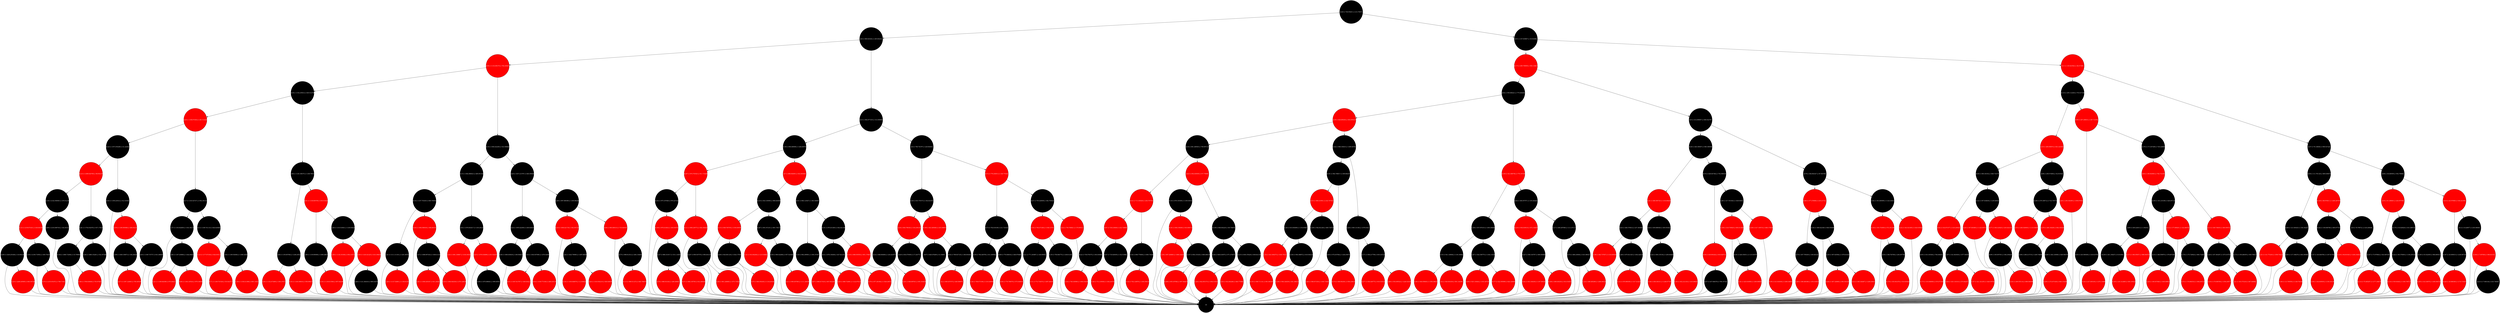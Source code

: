 digraph G{
	node [margin=0 fontcolor=white fontsize=12 width=0.5 shape=circle style=filled]
	edge [fontcolor=grey fontsize=10]
	nil [fillcolor=black fixedsize=shape label="nil" width=2]
	219 [fillcolor=red fixedsize=shape label="id:219 x=2289.205905 y=683.567486" width=3]
	205 -> 219
	219 -> nil
	205 [fillcolor=black fixedsize=shape label="id:205 x=2329.251648 y=16.056146" width=3]
	133 -> 205
	205 -> nil
	270 [fillcolor=red fixedsize=shape label="id:270 x=2155.051872 y=789.715014" width=3]
	150 -> 270
	270 -> nil
	150 [fillcolor=black fixedsize=shape label="id:150 x=2156.718552 y=450.754039" width=3]
	133 -> 150
	150 -> nil
	133 [fillcolor=red fixedsize=shape label="id:133 x=2159.873431 y=436.661599" width=3]
	136 -> 133
	209 [fillcolor=black fixedsize=shape label="id:209 x=2103.699736 y=192.453315" width=3]
	136 -> 209
	209 -> nil
	136 [fillcolor=black fixedsize=shape label="id:136 x=2142.506583 y=276.512198" width=3]
	214 -> 136
	186 [fillcolor=red fixedsize=shape label="id:186 x=1796.636849 y=703.974954" width=3]
	194 -> 186
	186 -> nil
	194 [fillcolor=black fixedsize=shape label="id:194 x=1868.732082 y=33.799664" width=3]
	261 -> 194
	194 -> nil
	246 [fillcolor=black fixedsize=shape label="id:246 x=1680.152261 y=521.971869" width=3]
	261 -> 246
	246 -> nil
	261 [fillcolor=black fixedsize=shape label="id:261 x=1754.032078 y=537.178438" width=3]
	214 -> 261
	214 [fillcolor=red fixedsize=shape label="id:214 x=2089.820766 y=98.952197" width=3]
	223 -> 214
	217 [fillcolor=red fixedsize=shape label="id:217 x=1397.124963 y=765.405450" width=3]
	199 -> 217
	217 -> nil
	199 [fillcolor=black fixedsize=shape label="id:199 x=1649.156873 y=194.294440" width=3]
	278 -> 199
	199 -> nil
	40 [fillcolor=black fixedsize=shape label="id:40 x=1199.715737 y=631.496807" width=3]
	278 -> 40
	40 -> nil
	278 [fillcolor=red fixedsize=shape label="id:278 x=1395.900986 y=498.932163" width=3]
	64 -> 278
	64 [fillcolor=black fixedsize=shape label="id:64 x=1199.225412 y=52.333545" width=3]
	223 -> 64
	64 -> nil
	223 [fillcolor=black fixedsize=shape label="id:223 x=1673.054288 y=41.224541" width=3]
	26 -> 223
	221 [fillcolor=red fixedsize=shape label="id:221 x=1189.644389 y=974.844317" width=3]
	266 -> 221
	221 -> nil
	260 [fillcolor=red fixedsize=shape label="id:260 x=1184.145524 y=979.180056" width=3]
	266 -> 260
	260 -> nil
	266 [fillcolor=black fixedsize=shape label="id:266 x=1187.436864 y=1442.894512" width=3]
	137 -> 266
	137 [fillcolor=black fixedsize=shape label="id:137 x=1193.924850 y=1541.961724" width=3]
	17 -> 137
	137 -> nil
	123 [fillcolor=red fixedsize=shape label="id:123 x=1177.673302 y=824.935119" width=3]
	3 -> 123
	123 -> nil
	71 [fillcolor=red fixedsize=shape label="id:71 x=1169.701528 y=510.823717" width=3]
	192 -> 71
	71 -> nil
	156 [fillcolor=red fixedsize=shape label="id:156 x=1158.411896 y=805.130162" width=3]
	192 -> 156
	156 -> nil
	192 [fillcolor=black fixedsize=shape label="id:192 x=1169.544082 y=1398.325498" width=3]
	3 -> 192
	3 [fillcolor=black fixedsize=shape label="id:3 x=1169.741118 y=644.620699" width=3]
	17 -> 3
	17 [fillcolor=black fixedsize=shape label="id:17 x=1183.527271 y=592.391313" width=3]
	26 -> 17
	26 [fillcolor=red fixedsize=shape label="id:26 x=1198.973834 y=281.512429" width=3]
	38 -> 26
	236 [fillcolor=red fixedsize=shape label="id:236 x=1152.473499 y=1561.670719" width=3]
	268 -> 236
	236 -> nil
	103 [fillcolor=red fixedsize=shape label="id:103 x=1148.308816 y=556.999279" width=3]
	268 -> 103
	103 -> nil
	268 [fillcolor=black fixedsize=shape label="id:268 x=1150.807682 y=1246.205428" width=3]
	264 -> 268
	130 [fillcolor=red fixedsize=shape label="id:130 x=1139.613584 y=857.642268" width=3]
	189 -> 130
	130 -> nil
	189 [fillcolor=black fixedsize=shape label="id:189 x=1139.856566 y=1006.288379" width=3]
	81 -> 189
	189 -> nil
	256 [fillcolor=red fixedsize=shape label="id:256 x=1134.333364 y=854.318745" width=3]
	238 -> 256
	256 -> nil
	240 [fillcolor=black fixedsize=shape label="id:240 x=1121.292416 y=969.434793" width=3]
	69 -> 240
	240 -> nil
	69 [fillcolor=red fixedsize=shape label="id:69 x=1126.321225 y=410.196454" width=3]
	238 -> 69
	69 -> nil
	238 [fillcolor=black fixedsize=shape label="id:238 x=1133.518541 y=1439.000289" width=3]
	81 -> 238
	81 [fillcolor=red fixedsize=shape label="id:81 x=1138.600709 y=436.010440" width=3]
	264 -> 81
	264 [fillcolor=black fixedsize=shape label="id:264 x=1145.198375 y=1189.799316" width=3]
	38 -> 264
	38 [fillcolor=black fixedsize=shape label="id:38 x=1154.235614 y=645.512788" width=3]
	66 -> 38
	129 [fillcolor=red fixedsize=shape label="id:129 x=1115.724891 y=1158.913915" width=3]
	141 -> 129
	129 -> nil
	141 [fillcolor=black fixedsize=shape label="id:141 x=1111.111161 y=1201.667614" width=3]
	18 -> 141
	141 -> nil
	251 [fillcolor=red fixedsize=shape label="id:251 x=1094.445347 y=831.202827" width=3]
	127 -> 251
	251 -> nil
	30 [fillcolor=red fixedsize=shape label="id:30 x=1084.942529 y=279.128038" width=3]
	127 -> 30
	30 -> nil
	127 [fillcolor=black fixedsize=shape label="id:127 x=1088.907434 y=1049.413244" width=3]
	234 -> 127
	234 [fillcolor=red fixedsize=shape label="id:234 x=1094.586038 y=988.881551" width=3]
	18 -> 234
	234 -> nil
	18 [fillcolor=black fixedsize=shape label="id:18 x=1107.753435 y=600.700052" width=3]
	15 -> 18
	228 [fillcolor=red fixedsize=shape label="id:228 x=1081.338667 y=1018.393462" width=3]
	204 -> 228
	228 -> nil
	258 [fillcolor=black fixedsize=shape label="id:258 x=1070.696041 y=995.655511" width=3]
	25 -> 258
	258 -> nil
	25 [fillcolor=red fixedsize=shape label="id:25 x=1076.534699 y=253.542837" width=3]
	204 -> 25
	25 -> nil
	204 [fillcolor=black fixedsize=shape label="id:204 x=1076.643417 y=1183.281276" width=3]
	15 -> 204
	15 [fillcolor=black fixedsize=shape label="id:15 x=1082.866023 y=485.051343" width=3]
	19 -> 15
	60 [fillcolor=black fixedsize=shape label="id:60 x=1060.639430 y=169.594837" width=3]
	24 -> 60
	60 -> nil
	91 [fillcolor=red fixedsize=shape label="id:91 x=1047.813767 y=349.634212" width=3]
	143 -> 91
	91 -> nil
	54 [fillcolor=red fixedsize=shape label="id:54 x=1039.771036 y=298.435130" width=3]
	143 -> 54
	54 -> nil
	143 [fillcolor=black fixedsize=shape label="id:143 x=1043.937085 y=1476.526942" width=3]
	24 -> 143
	24 [fillcolor=black fixedsize=shape label="id:24 x=1055.422565 y=208.640816" width=3]
	20 -> 24
	102 [fillcolor=red fixedsize=shape label="id:102 x=1030.848076 y=12.404622" width=3]
	244 -> 102
	102 -> nil
	243 [fillcolor=red fixedsize=shape label="id:243 x=1018.592219 y=929.408050" width=3]
	244 -> 243
	243 -> nil
	244 [fillcolor=black fixedsize=shape label="id:244 x=1024.790963 y=1497.665946" width=3]
	16 -> 244
	16 [fillcolor=red fixedsize=shape label="id:16 x=1008.421739 y=592.567183" width=3]
	206 -> 16
	16 -> nil
	113 [fillcolor=red fixedsize=shape label="id:113 x=989.511272 y=845.786076" width=3]
	75 -> 113
	113 -> nil
	75 [fillcolor=black fixedsize=shape label="id:75 x=989.812512 y=284.134408" width=3]
	80 -> 75
	75 -> nil
	80 [fillcolor=red fixedsize=shape label="id:80 x=990.069310 y=735.929197" width=3]
	206 -> 80
	80 -> nil
	206 [fillcolor=black fixedsize=shape label="id:206 x=997.869396 y=1305.983468" width=3]
	20 -> 206
	20 [fillcolor=black fixedsize=shape label="id:20 x=1037.213797 y=446.395846" width=3]
	19 -> 20
	19 [fillcolor=black fixedsize=shape label="id:19 x=1064.422294 y=523.588826" width=3]
	66 -> 19
	66 [fillcolor=red fixedsize=shape label="id:66 x=1118.256176 y=764.204617" width=3]
	6 -> 66
	78 [fillcolor=red fixedsize=shape label="id:78 x=986.914182 y=288.406847" width=3]
	237 -> 78
	78 -> nil
	271 [fillcolor=red fixedsize=shape label="id:271 x=984.105700 y=812.468383" width=3]
	237 -> 271
	271 -> nil
	237 [fillcolor=black fixedsize=shape label="id:237 x=986.331917 y=1511.143954" width=3]
	106 -> 237
	106 [fillcolor=red fixedsize=shape label="id:106 x=979.414632 y=458.936792" width=3]
	252 -> 106
	106 -> nil
	252 [fillcolor=black fixedsize=shape label="id:252 x=975.187848 y=976.227102" width=3]
	257 -> 252
	252 -> nil
	254 [fillcolor=red fixedsize=shape label="id:254 x=961.248665 y=1573.735249" width=3]
	247 -> 254
	254 -> nil
	247 [fillcolor=black fixedsize=shape label="id:247 x=959.547578 y=956.461437" width=3]
	111 -> 247
	247 -> nil
	111 [fillcolor=red fixedsize=shape label="id:111 x=965.236772 y=944.382029" width=3]
	257 -> 111
	111 -> nil
	257 [fillcolor=red fixedsize=shape label="id:257 x=974.791923 y=911.710258" width=3]
	139 -> 257
	275 [fillcolor=red fixedsize=shape label="id:275 x=949.054345 y=1134.291464" width=3]
	249 -> 275
	275 -> nil
	249 [fillcolor=black fixedsize=shape label="id:249 x=924.661129 y=1524.175535" width=3]
	115 -> 249
	249 -> nil
	115 [fillcolor=red fixedsize=shape label="id:115 x=949.765709 y=1539.490554" width=3]
	210 -> 115
	115 -> nil
	121 [fillcolor=red fixedsize=shape label="id:121 x=914.942402 y=1215.848643" width=3]
	267 -> 121
	121 -> nil
	211 [fillcolor=red fixedsize=shape label="id:211 x=900.407083 y=1111.294399" width=3]
	56 -> 211
	211 -> nil
	56 [fillcolor=black fixedsize=shape label="id:56 x=900.022684 y=557.523409" width=3]
	267 -> 56
	56 -> nil
	267 [fillcolor=black fixedsize=shape label="id:267 x=901.672101 y=891.736172" width=3]
	210 -> 267
	210 [fillcolor=black fixedsize=shape label="id:210 x=923.330094 y=966.826598" width=3]
	7 -> 210
	87 [fillcolor=red fixedsize=shape label="id:87 x=896.617418 y=647.602208" width=3]
	125 -> 87
	87 -> nil
	233 [fillcolor=red fixedsize=shape label="id:233 x=888.732961 y=1122.974318" width=3]
	125 -> 233
	233 -> nil
	125 [fillcolor=black fixedsize=shape label="id:125 x=892.299581 y=1061.674977" width=3]
	61 -> 125
	279 [fillcolor=red fixedsize=shape label="id:279 x=877.291962 y=1528.206742" width=3]
	41 -> 279
	279 -> nil
	41 [fillcolor=black fixedsize=shape label="id:41 x=878.192046 y=427.621252" width=3]
	151 -> 41
	41 -> nil
	183 [fillcolor=red fixedsize=shape label="id:183 x=868.505554 y=851.178493" width=3]
	151 -> 183
	183 -> nil
	151 [fillcolor=black fixedsize=shape label="id:151 x=874.613493 y=842.821344" width=3]
	61 -> 151
	61 [fillcolor=black fixedsize=shape label="id:61 x=884.123027 y=186.340607" width=3]
	7 -> 61
	7 [fillcolor=red fixedsize=shape label="id:7 x=898.082903 y=632.063649" width=3]
	139 -> 7
	139 [fillcolor=black fixedsize=shape label="id:139 x=958.468086 y=1264.605703" width=3]
	31 -> 139
	201 [fillcolor=red fixedsize=shape label="id:201 x=846.887631 y=951.934938" width=3]
	32 -> 201
	201 -> nil
	32 [fillcolor=black fixedsize=shape label="id:32 x=846.664692 y=234.423575" width=3]
	36 -> 32
	32 -> nil
	29 [fillcolor=black fixedsize=shape label="id:29 x=834.570050 y=17.243772" width=3]
	36 -> 29
	29 -> nil
	36 [fillcolor=red fixedsize=shape label="id:36 x=844.796344 y=334.258149" width=3]
	48 -> 36
	67 [fillcolor=black fixedsize=shape label="id:67 x=828.476269 y=6.154601" width=3]
	108 -> 67
	67 -> nil
	2 [fillcolor=red fixedsize=shape label="id:2 x=800.407475 y=440.589979" width=3]
	52 -> 2
	2 -> nil
	52 [fillcolor=black fixedsize=shape label="id:52 x=789.927145 y=188.093402" width=3]
	108 -> 52
	52 -> nil
	108 [fillcolor=red fixedsize=shape label="id:108 x=823.485460 y=255.508872" width=3]
	48 -> 108
	48 [fillcolor=black fixedsize=shape label="id:48 x=833.755373 y=182.621870" width=3]
	8 -> 48
	146 [fillcolor=red fixedsize=shape label="id:146 x=788.673196 y=1310.408500" width=3]
	59 -> 146
	146 -> nil
	59 [fillcolor=black fixedsize=shape label="id:59 x=784.440785 y=611.805942" width=3]
	73 -> 59
	59 -> nil
	90 [fillcolor=red fixedsize=shape label="id:90 x=778.796079 y=573.040633" width=3]
	89 -> 90
	90 -> nil
	89 [fillcolor=black fixedsize=shape label="id:89 x=776.946034 y=448.976469" width=3]
	73 -> 89
	89 -> nil
	73 [fillcolor=black fixedsize=shape label="id:73 x=782.618189 y=211.723318" width=3]
	72 -> 73
	131 [fillcolor=red fixedsize=shape label="id:131 x=772.734470 y=1487.440253" width=3]
	21 -> 131
	131 -> nil
	21 [fillcolor=black fixedsize=shape label="id:21 x=771.203687 y=148.959551" width=3]
	154 -> 21
	21 -> nil
	135 [fillcolor=black fixedsize=shape label="id:135 x=756.664770 y=1438.012051" width=3]
	154 -> 135
	135 -> nil
	154 [fillcolor=red fixedsize=shape label="id:154 x=764.471464 y=1546.337013" width=3]
	27 -> 154
	42 [fillcolor=red fixedsize=shape label="id:42 x=750.766821 y=178.095311" width=3]
	27 -> 42
	42 -> nil
	27 [fillcolor=black fixedsize=shape label="id:27 x=755.426008 y=362.793024" width=3]
	72 -> 27
	72 [fillcolor=red fixedsize=shape label="id:72 x=776.204913 y=146.770163" width=3]
	8 -> 72
	8 [fillcolor=black fixedsize=shape label="id:8 x=788.752797 y=229.692933" width=3]
	31 -> 8
	31 [fillcolor=black fixedsize=shape label="id:31 x=862.877235 y=314.589995" width=3]
	6 -> 31
	6 [fillcolor=black fixedsize=shape label="id:6 x=988.820282 y=265.602431" width=3]
	28 -> 6
	134 [fillcolor=red fixedsize=shape label="id:134 x=746.345960 y=1064.534300" width=3]
	22 -> 134
	134 -> nil
	140 [fillcolor=red fixedsize=shape label="id:140 x=731.419938 y=1302.203795" width=3]
	22 -> 140
	140 -> nil
	22 [fillcolor=black fixedsize=shape label="id:22 x=736.576375 y=108.303646" width=3]
	97 -> 22
	47 [fillcolor=black fixedsize=shape label="id:47 x=718.029305 y=152.519661" width=3]
	97 -> 47
	47 -> nil
	97 [fillcolor=red fixedsize=shape label="id:97 x=729.218849 y=232.726859" width=3]
	43 -> 97
	132 [fillcolor=red fixedsize=shape label="id:132 x=702.120876 y=1454.594126" width=3]
	144 -> 132
	132 -> nil
	144 [fillcolor=black fixedsize=shape label="id:144 x=696.778060 y=1058.738268" width=3]
	43 -> 144
	144 -> nil
	43 [fillcolor=red fixedsize=shape label="id:43 x=713.383829 y=204.767554" width=3]
	34 -> 43
	138 [fillcolor=red fixedsize=shape label="id:138 x=657.264663 y=1080.324455" width=3]
	191 -> 138
	138 -> nil
	208 [fillcolor=red fixedsize=shape label="id:208 x=655.307682 y=907.944474" width=3]
	107 -> 208
	208 -> nil
	107 [fillcolor=black fixedsize=shape label="id:107 x=654.153325 y=669.498108" width=3]
	191 -> 107
	107 -> nil
	191 [fillcolor=red fixedsize=shape label="id:191 x=656.159456 y=910.696713" width=3]
	118 -> 191
	118 [fillcolor=black fixedsize=shape label="id:118 x=676.330380 y=1165.636327" width=3]
	23 -> 118
	118 -> nil
	46 [fillcolor=black fixedsize=shape label="id:46 x=649.410675 y=571.474075" width=3]
	109 -> 46
	46 -> nil
	126 [fillcolor=red fixedsize=shape label="id:126 x=642.853170 y=1092.515035" width=3]
	215 -> 126
	126 -> nil
	93 [fillcolor=red fixedsize=shape label="id:93 x=632.682266 y=464.775966" width=3]
	215 -> 93
	93 -> nil
	215 [fillcolor=black fixedsize=shape label="id:215 x=638.155229 y=836.621169" width=3]
	109 -> 215
	109 [fillcolor=black fixedsize=shape label="id:109 x=646.602225 y=89.756876" width=3]
	23 -> 109
	23 [fillcolor=red fixedsize=shape label="id:23 x=652.830505 y=57.778958" width=3]
	34 -> 23
	34 [fillcolor=black fixedsize=shape label="id:34 x=681.268540 y=799.597118" width=3]
	39 -> 34
	152 [fillcolor=red fixedsize=shape label="id:152 x=621.836275 y=1545.793317" width=3]
	145 -> 152
	152 -> nil
	155 [fillcolor=red fixedsize=shape label="id:155 x=598.711141 y=901.963447" width=3]
	164 -> 155
	155 -> nil
	190 [fillcolor=red fixedsize=shape label="id:190 x=594.326259 y=841.498152" width=3]
	164 -> 190
	190 -> nil
	164 [fillcolor=black fixedsize=shape label="id:164 x=594.388972 y=619.583231" width=3]
	145 -> 164
	145 [fillcolor=black fixedsize=shape label="id:145 x=610.004699 y=1154.655675" width=3]
	53 -> 145
	169 [fillcolor=black fixedsize=shape label="id:169 x=582.921284 y=885.729739" width=3]
	53 -> 169
	169 -> nil
	53 [fillcolor=red fixedsize=shape label="id:53 x=588.410501 y=232.747545" width=3]
	161 -> 53
	263 [fillcolor=red fixedsize=shape label="id:263 x=580.671530 y=1045.730481" width=3]
	203 -> 263
	263 -> nil
	174 [fillcolor=red fixedsize=shape label="id:174 x=569.092381 y=558.236019" width=3]
	203 -> 174
	174 -> nil
	203 [fillcolor=black fixedsize=shape label="id:203 x=572.637842 y=1202.058743" width=3]
	161 -> 203
	161 [fillcolor=black fixedsize=shape label="id:161 x=582.768017 y=459.882037" width=3]
	142 -> 161
	277 [fillcolor=red fixedsize=shape label="id:277 x=556.449775 y=919.535332" width=3]
	171 -> 277
	277 -> nil
	269 [fillcolor=red fixedsize=shape label="id:269 x=554.095524 y=1226.523639" width=3]
	171 -> 269
	269 -> nil
	171 [fillcolor=black fixedsize=shape label="id:171 x=556.217799 y=635.327233" width=3]
	226 -> 171
	226 [fillcolor=black fixedsize=shape label="id:226 x=565.131392 y=1078.534111" width=3]
	142 -> 226
	226 -> nil
	142 [fillcolor=black fixedsize=shape label="id:142 x=568.336433 y=1495.047921" width=3]
	39 -> 142
	39 [fillcolor=red fixedsize=shape label="id:39 x=628.895454 y=604.905419" width=3]
	92 -> 39
	160 [fillcolor=red fixedsize=shape label="id:160 x=548.059645 y=1556.396155" width=3]
	153 -> 160
	160 -> nil
	4 [fillcolor=red fixedsize=shape label="id:4 x=540.654339 y=591.144380" width=3]
	153 -> 4
	4 -> nil
	153 [fillcolor=black fixedsize=shape label="id:153 x=541.149948 y=1191.008621" width=3]
	158 -> 153
	259 [fillcolor=red fixedsize=shape label="id:259 x=525.130444 y=1033.497205" width=3]
	207 -> 259
	259 -> nil
	177 [fillcolor=red fixedsize=shape label="id:177 x=522.595999 y=824.326900" width=3]
	207 -> 177
	177 -> nil
	207 [fillcolor=black fixedsize=shape label="id:207 x=524.356770 y=1184.116306" width=3]
	158 -> 207
	158 [fillcolor=black fixedsize=shape label="id:158 x=537.879153 y=1093.089868" width=3]
	105 -> 158
	262 [fillcolor=red fixedsize=shape label="id:262 x=503.184439 y=1197.965385" width=3]
	227 -> 262
	262 -> nil
	188 [fillcolor=red fixedsize=shape label="id:188 x=499.045254 y=914.534551" width=3]
	227 -> 188
	188 -> nil
	227 [fillcolor=black fixedsize=shape label="id:227 x=500.163797 y=809.500809" width=3]
	218 -> 227
	218 [fillcolor=red fixedsize=shape label="id:218 x=504.639519 y=872.182955" width=3]
	82 -> 218
	218 -> nil
	124 [fillcolor=red fixedsize=shape label="id:124 x=486.465298 y=1296.000329" width=3]
	76 -> 124
	124 -> nil
	76 [fillcolor=black fixedsize=shape label="id:76 x=486.236492 y=433.386327" width=3]
	117 -> 76
	76 -> nil
	117 [fillcolor=black fixedsize=shape label="id:117 x=493.497980 y=1111.671173" width=3]
	82 -> 117
	117 -> nil
	82 [fillcolor=black fixedsize=shape label="id:82 x=494.557571 y=105.444264" width=3]
	105 -> 82
	105 [fillcolor=red fixedsize=shape label="id:105 x=521.668756 y=779.197456" width=3]
	92 -> 105
	92 [fillcolor=black fixedsize=shape label="id:92 x=550.666221 y=775.484464" width=3]
	173 -> 92
	198 [fillcolor=red fixedsize=shape label="id:198 x=482.737837 y=1334.665408" width=3]
	63 -> 198
	198 -> nil
	112 [fillcolor=red fixedsize=shape label="id:112 x=476.969395 y=1317.412030" width=3]
	248 -> 112
	112 -> nil
	248 [fillcolor=black fixedsize=shape label="id:248 x=475.521325 y=1452.426198" width=3]
	63 -> 248
	248 -> nil
	63 [fillcolor=black fixedsize=shape label="id:63 x=480.376814 y=237.383068" width=3]
	241 -> 63
	148 [fillcolor=red fixedsize=shape label="id:148 x=456.363311 y=1248.077455" width=3]
	224 -> 148
	148 -> nil
	193 [fillcolor=red fixedsize=shape label="id:193 x=452.212138 y=1433.896391" width=3]
	224 -> 193
	193 -> nil
	224 [fillcolor=black fixedsize=shape label="id:224 x=456.135154 y=1250.844658" width=3]
	44 -> 224
	44 [fillcolor=black fixedsize=shape label="id:44 x=450.688048 y=300.553043" width=3]
	241 -> 44
	44 -> nil
	241 [fillcolor=red fixedsize=shape label="id:241 x=466.585720 y=1316.664465" width=3]
	49 -> 241
	57 [fillcolor=black fixedsize=shape label="id:57 x=437.946376 y=790.157181" width=3]
	94 -> 57
	57 -> nil
	94 [fillcolor=red fixedsize=shape label="id:94 x=430.903242 y=616.920712" width=3]
	74 -> 94
	94 -> nil
	181 [fillcolor=red fixedsize=shape label="id:181 x=425.918956 y=1400.889984" width=3]
	101 -> 181
	181 -> nil
	101 [fillcolor=black fixedsize=shape label="id:101 x=420.354511 y=115.530707" width=3]
	168 -> 101
	101 -> nil
	168 [fillcolor=red fixedsize=shape label="id:168 x=418.705625 y=693.013066" width=3]
	280 -> 168
	168 -> nil
	180 [fillcolor=red fixedsize=shape label="id:180 x=417.158733 y=468.170604" width=3]
	280 -> 180
	180 -> nil
	280 [fillcolor=black fixedsize=shape label="id:280 x=417.551644 y=1029.940511" width=3]
	74 -> 280
	74 [fillcolor=black fixedsize=shape label="id:74 x=429.047362 y=752.569318" width=3]
	49 -> 74
	49 [fillcolor=black fixedsize=shape label="id:49 x=440.390057 y=580.398598" width=3]
	5 -> 49
	195 [fillcolor=red fixedsize=shape label="id:195 x=413.043636 y=1406.348635" width=3]
	70 -> 195
	195 -> nil
	200 [fillcolor=red fixedsize=shape label="id:200 x=380.480388 y=1053.935038" width=3]
	70 -> 200
	200 -> nil
	70 [fillcolor=black fixedsize=shape label="id:70 x=407.795439 y=106.925140" width=3]
	86 -> 70
	202 [fillcolor=red fixedsize=shape label="id:202 x=367.328965 y=993.501025" width=3]
	235 -> 202
	202 -> nil
	212 [fillcolor=red fixedsize=shape label="id:212 x=365.344497 y=1209.456015" width=3]
	235 -> 212
	212 -> nil
	235 [fillcolor=black fixedsize=shape label="id:235 x=367.025582 y=1576.631640" width=3]
	162 -> 235
	162 [fillcolor=black fixedsize=shape label="id:162 x=368.022349 y=846.550896" width=3]
	86 -> 162
	162 -> nil
	86 [fillcolor=red fixedsize=shape label="id:86 x=377.276806 y=235.217311" width=3]
	79 -> 86
	179 [fillcolor=red fixedsize=shape label="id:179 x=353.941478 y=518.935444" width=3]
	50 -> 179
	179 -> nil
	50 [fillcolor=black fixedsize=shape label="id:50 x=356.763768 y=238.397796" width=3]
	104 -> 50
	50 -> nil
	104 [fillcolor=red fixedsize=shape label="id:104 x=353.753959 y=572.391388" width=3]
	182 -> 104
	104 -> nil
	232 [fillcolor=red fixedsize=shape label="id:232 x=343.521065 y=1025.055420" width=3]
	182 -> 232
	232 -> nil
	182 [fillcolor=black fixedsize=shape label="id:182 x=353.460099 y=1124.320415" width=3]
	79 -> 182
	79 [fillcolor=black fixedsize=shape label="id:79 x=364.802327 y=87.953785" width=3]
	5 -> 79
	5 [fillcolor=black fixedsize=shape label="id:5 x=414.696857 y=608.542787" width=3]
	173 -> 5
	173 [fillcolor=red fixedsize=shape label="id:173 x=485.789858 y=583.134917" width=3]
	51 -> 173
	175 [fillcolor=red fixedsize=shape label="id:175 x=333.848656 y=474.071025" width=3]
	65 -> 175
	175 -> nil
	65 [fillcolor=black fixedsize=shape label="id:65 x=333.193548 y=784.649251" width=3]
	62 -> 65
	65 -> nil
	84 [fillcolor=red fixedsize=shape label="id:84 x=325.116319 y=270.942475" width=3]
	197 -> 84
	84 -> nil
	157 [fillcolor=red fixedsize=shape label="id:157 x=321.321255 y=1420.597062" width=3]
	197 -> 157
	157 -> nil
	197 [fillcolor=black fixedsize=shape label="id:197 x=321.843038 y=1577.945595" width=3]
	62 -> 197
	62 [fillcolor=red fixedsize=shape label="id:62 x=332.873377 y=416.200025" width=3]
	45 -> 62
	225 [fillcolor=red fixedsize=shape label="id:225 x=307.803865 y=1128.935719" width=3]
	122 -> 225
	225 -> nil
	163 [fillcolor=red fixedsize=shape label="id:163 x=299.555116 y=698.560998" width=3]
	99 -> 163
	163 -> nil
	99 [fillcolor=black fixedsize=shape label="id:99 x=305.907051 y=392.439229" width=3]
	77 -> 99
	99 -> nil
	77 [fillcolor=red fixedsize=shape label="id:77 x=306.323825 y=203.624133" width=3]
	122 -> 77
	77 -> nil
	122 [fillcolor=black fixedsize=shape label="id:122 x=307.634636 y=1239.485433" width=3]
	45 -> 122
	45 [fillcolor=black fixedsize=shape label="id:45 x=308.181032 y=648.716178" width=3]
	35 -> 45
	272 [fillcolor=red fixedsize=shape label="id:272 x=284.528008 y=1110.038095" width=3]
	166 -> 272
	272 -> nil
	250 [fillcolor=red fixedsize=shape label="id:250 x=272.671029 y=940.151604" width=3]
	196 -> 250
	250 -> nil
	196 [fillcolor=black fixedsize=shape label="id:196 x=268.213716 y=1265.748086" width=3]
	276 -> 196
	196 -> nil
	265 [fillcolor=black fixedsize=shape label="id:265 x=262.140060 y=929.564705" width=3]
	276 -> 265
	265 -> nil
	276 [fillcolor=red fixedsize=shape label="id:276 x=266.194285 y=862.383824" width=3]
	166 -> 276
	166 [fillcolor=black fixedsize=shape label="id:166 x=279.188712 y=723.755772" width=3]
	98 -> 166
	245 [fillcolor=red fixedsize=shape label="id:245 x=256.382085 y=1509.976824" width=3]
	98 -> 245
	245 -> nil
	98 [fillcolor=black fixedsize=shape label="id:98 x=259.574904 y=52.919328" width=3]
	35 -> 98
	35 [fillcolor=red fixedsize=shape label="id:35 x=289.056674 y=641.423059" width=3]
	110 -> 35
	120 [fillcolor=red fixedsize=shape label="id:120 x=237.405100 y=1270.116698" width=3]
	253 -> 120
	120 -> nil
	253 [fillcolor=black fixedsize=shape label="id:253 x=243.580456 y=1418.437563" width=3]
	96 -> 253
	253 -> nil
	165 [fillcolor=red fixedsize=shape label="id:165 x=201.412885 y=505.165525" width=3]
	239 -> 165
	165 -> nil
	239 [fillcolor=black fixedsize=shape label="id:239 x=201.194437 y=0.014562" width=3]
	85 -> 239
	239 -> nil
	273 [fillcolor=red fixedsize=shape label="id:273 x=196.355471 y=880.904709" width=3]
	85 -> 273
	273 -> nil
	85 [fillcolor=black fixedsize=shape label="id:85 x=200.224013 y=1.002514" width=3]
	83 -> 85
	216 [fillcolor=red fixedsize=shape label="id:216 x=190.937848 y=1045.899016" width=3]
	10 -> 216
	216 -> nil
	10 [fillcolor=black fixedsize=shape label="id:10 x=186.559970 y=378.807266" width=3]
	100 -> 10
	10 -> nil
	274 [fillcolor=red fixedsize=shape label="id:274 x=176.864516 y=1062.667239" width=3]
	178 -> 274
	274 -> nil
	178 [fillcolor=black fixedsize=shape label="id:178 x=175.729024 y=684.732847" width=3]
	14 -> 178
	178 -> nil
	14 [fillcolor=red fixedsize=shape label="id:14 x=177.699201 y=142.468746" width=3]
	100 -> 14
	14 -> nil
	100 [fillcolor=black fixedsize=shape label="id:100 x=181.210189 y=426.457143" width=3]
	83 -> 100
	83 [fillcolor=red fixedsize=shape label="id:83 x=190.943903 y=792.714186" width=3]
	176 -> 83
	119 [fillcolor=red fixedsize=shape label="id:119 x=170.656766 y=1554.295777" width=3]
	229 -> 119
	119 -> nil
	1 [fillcolor=red fixedsize=shape label="id:1 x=163.373218 y=497.849962" width=3]
	229 -> 1
	1 -> nil
	229 [fillcolor=black fixedsize=shape label="id:229 x=167.383297 y=1573.037509" width=3]
	13 -> 229
	172 [fillcolor=black fixedsize=shape label="id:172 x=159.268355 y=505.789317" width=3]
	13 -> 172
	172 -> nil
	13 [fillcolor=red fixedsize=shape label="id:13 x=160.736635 y=380.558743" width=3]
	176 -> 13
	176 [fillcolor=black fixedsize=shape label="id:176 x=171.837269 y=729.228883" width=3]
	96 -> 176
	96 [fillcolor=red fixedsize=shape label="id:96 x=207.298031 y=367.714792" width=3]
	110 -> 96
	110 [fillcolor=black fixedsize=shape label="id:110 x=255.112438 y=753.017108" width=3]
	11 -> 110
	231 [fillcolor=red fixedsize=shape label="id:231 x=131.773230 y=1559.704245" width=3]
	88 -> 231
	231 -> nil
	149 [fillcolor=red fixedsize=shape label="id:149 x=113.790559 y=1146.792546" width=3]
	95 -> 149
	149 -> nil
	95 [fillcolor=black fixedsize=shape label="id:95 x=117.196270 y=404.365899" width=3]
	88 -> 95
	95 -> nil
	88 [fillcolor=black fixedsize=shape label="id:88 x=121.045425 y=158.192257" width=3]
	58 -> 88
	159 [fillcolor=red fixedsize=shape label="id:159 x=104.645939 y=1150.191188" width=3]
	147 -> 159
	159 -> nil
	147 [fillcolor=black fixedsize=shape label="id:147 x=103.944780 y=1167.617848" width=3]
	242 -> 147
	147 -> nil
	230 [fillcolor=red fixedsize=shape label="id:230 x=94.831923 y=1204.182024" width=3]
	242 -> 230
	230 -> nil
	242 [fillcolor=black fixedsize=shape label="id:242 x=100.608786 y=985.977531" width=3]
	128 -> 242
	9 [fillcolor=black fixedsize=shape label="id:9 x=78.799721 y=418.299264" width=3]
	128 -> 9
	9 -> nil
	128 [fillcolor=red fixedsize=shape label="id:128 x=88.976011 y=1260.287978" width=3]
	58 -> 128
	58 [fillcolor=black fixedsize=shape label="id:58 x=111.791128 y=665.638679" width=3]
	37 -> 58
	114 [fillcolor=red fixedsize=shape label="id:114 x=75.465297 y=1177.106079" width=3]
	167 -> 114
	114 -> nil
	167 [fillcolor=black fixedsize=shape label="id:167 x=73.978642 y=623.687295" width=3]
	55 -> 167
	167 -> nil
	116 [fillcolor=red fixedsize=shape label="id:116 x=59.916402 y=1363.765727" width=3]
	222 -> 116
	116 -> nil
	222 [fillcolor=black fixedsize=shape label="id:222 x=56.376000 y=1106.255338" width=3]
	170 -> 222
	222 -> nil
	185 [fillcolor=black fixedsize=shape label="id:185 x=53.522005 y=984.885015" width=3]
	170 -> 185
	185 -> nil
	170 [fillcolor=black fixedsize=shape label="id:170 x=53.829420 y=631.699719" width=3]
	55 -> 170
	55 [fillcolor=red fixedsize=shape label="id:55 x=61.498401 y=243.875769" width=3]
	68 -> 55
	255 [fillcolor=red fixedsize=shape label="id:255 x=34.316979 y=1456.084748" width=3]
	187 -> 255
	255 -> nil
	220 [fillcolor=red fixedsize=shape label="id:220 x=20.686308 y=1174.710527" width=3]
	187 -> 220
	220 -> nil
	187 [fillcolor=black fixedsize=shape label="id:187 x=25.659015 y=1238.587181" width=3]
	33 -> 187
	213 [fillcolor=black fixedsize=shape label="id:213 x=7.683144 y=433.748367" width=3]
	184 -> 213
	213 -> nil
	184 [fillcolor=red fixedsize=shape label="id:184 x=7.657604 y=596.831533" width=3]
	12 -> 184
	184 -> nil
	12 [fillcolor=black fixedsize=shape label="id:12 x=8.429877 y=238.396083" width=3]
	33 -> 12
	12 -> nil
	33 [fillcolor=red fixedsize=shape label="id:33 x=20.079560 y=536.241994" width=3]
	68 -> 33
	68 [fillcolor=black fixedsize=shape label="id:68 x=36.460505 y=552.798683" width=3]
	37 -> 68
	37 [fillcolor=black fixedsize=shape label="id:37 x=76.148646 y=598.527228" width=3]
	11 -> 37
	11 [fillcolor=red fixedsize=shape label="id:11 x=145.623544 y=48.271691" width=3]
	51 -> 11
	51 [fillcolor=black fixedsize=shape label="id:51 x=337.839807 y=35.932992" width=3]
	28 -> 51
	28 [fillcolor=black fixedsize=shape label="id:28 x=746.952611 y=23.178473" width=3]
}